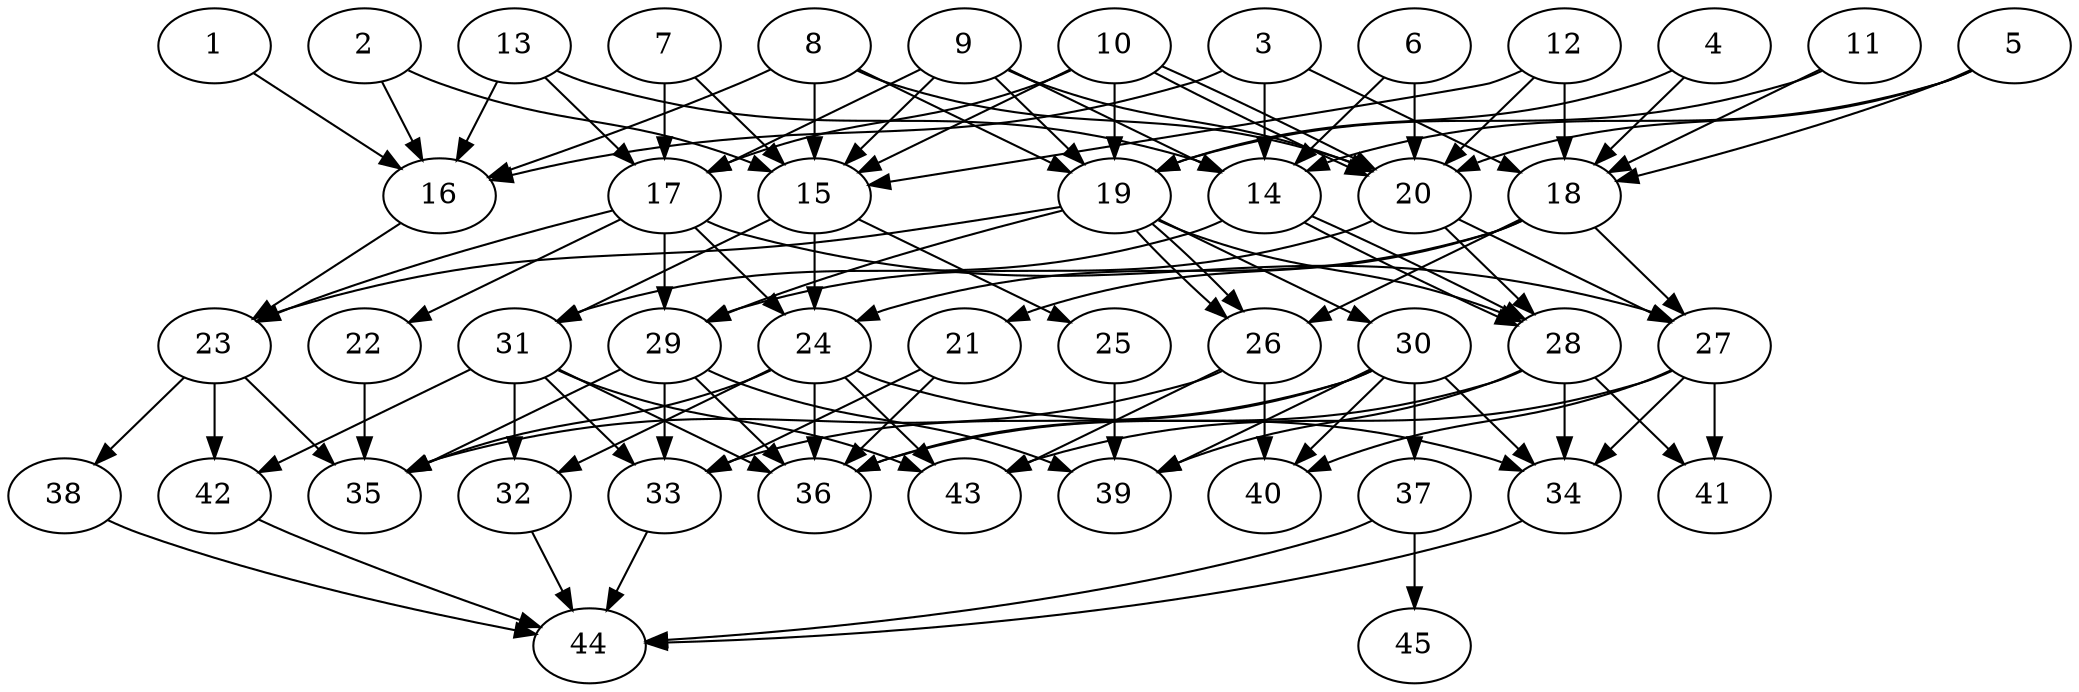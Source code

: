 // DAG automatically generated by daggen at Thu Oct  3 14:07:25 2019
// ./daggen --dot -n 45 --ccr 0.3 --fat 0.7 --regular 0.5 --density 0.5 --mindata 5242880 --maxdata 52428800 
digraph G {
  1 [size="44939947", alpha="0.20", expect_size="13481984"] 
  1 -> 16 [size ="13481984"]
  2 [size="22548480", alpha="0.15", expect_size="6764544"] 
  2 -> 15 [size ="6764544"]
  2 -> 16 [size ="6764544"]
  3 [size="127484587", alpha="0.08", expect_size="38245376"] 
  3 -> 14 [size ="38245376"]
  3 -> 16 [size ="38245376"]
  3 -> 18 [size ="38245376"]
  4 [size="68628480", alpha="0.19", expect_size="20588544"] 
  4 -> 18 [size ="20588544"]
  4 -> 19 [size ="20588544"]
  5 [size="55555413", alpha="0.13", expect_size="16666624"] 
  5 -> 14 [size ="16666624"]
  5 -> 18 [size ="16666624"]
  5 -> 20 [size ="16666624"]
  6 [size="59781120", alpha="0.14", expect_size="17934336"] 
  6 -> 14 [size ="17934336"]
  6 -> 20 [size ="17934336"]
  7 [size="141103787", alpha="0.02", expect_size="42331136"] 
  7 -> 15 [size ="42331136"]
  7 -> 17 [size ="42331136"]
  8 [size="121879893", alpha="0.10", expect_size="36563968"] 
  8 -> 15 [size ="36563968"]
  8 -> 16 [size ="36563968"]
  8 -> 19 [size ="36563968"]
  8 -> 20 [size ="36563968"]
  9 [size="142281387", alpha="0.19", expect_size="42684416"] 
  9 -> 14 [size ="42684416"]
  9 -> 15 [size ="42684416"]
  9 -> 17 [size ="42684416"]
  9 -> 19 [size ="42684416"]
  9 -> 20 [size ="42684416"]
  10 [size="147701760", alpha="0.07", expect_size="44310528"] 
  10 -> 15 [size ="44310528"]
  10 -> 17 [size ="44310528"]
  10 -> 19 [size ="44310528"]
  10 -> 20 [size ="44310528"]
  10 -> 20 [size ="44310528"]
  11 [size="48254293", alpha="0.01", expect_size="14476288"] 
  11 -> 18 [size ="14476288"]
  11 -> 19 [size ="14476288"]
  12 [size="46622720", alpha="0.10", expect_size="13986816"] 
  12 -> 15 [size ="13986816"]
  12 -> 18 [size ="13986816"]
  12 -> 20 [size ="13986816"]
  13 [size="165519360", alpha="0.03", expect_size="49655808"] 
  13 -> 14 [size ="49655808"]
  13 -> 16 [size ="49655808"]
  13 -> 17 [size ="49655808"]
  14 [size="68010667", alpha="0.07", expect_size="20403200"] 
  14 -> 28 [size ="20403200"]
  14 -> 28 [size ="20403200"]
  14 -> 31 [size ="20403200"]
  15 [size="58736640", alpha="0.05", expect_size="17620992"] 
  15 -> 24 [size ="17620992"]
  15 -> 25 [size ="17620992"]
  15 -> 31 [size ="17620992"]
  16 [size="158245547", alpha="0.00", expect_size="47473664"] 
  16 -> 23 [size ="47473664"]
  17 [size="114210133", alpha="0.13", expect_size="34263040"] 
  17 -> 22 [size ="34263040"]
  17 -> 23 [size ="34263040"]
  17 -> 24 [size ="34263040"]
  17 -> 27 [size ="34263040"]
  17 -> 29 [size ="34263040"]
  18 [size="132949333", alpha="0.14", expect_size="39884800"] 
  18 -> 21 [size ="39884800"]
  18 -> 24 [size ="39884800"]
  18 -> 26 [size ="39884800"]
  18 -> 27 [size ="39884800"]
  19 [size="55466667", alpha="0.07", expect_size="16640000"] 
  19 -> 23 [size ="16640000"]
  19 -> 26 [size ="16640000"]
  19 -> 26 [size ="16640000"]
  19 -> 28 [size ="16640000"]
  19 -> 29 [size ="16640000"]
  19 -> 30 [size ="16640000"]
  20 [size="51172693", alpha="0.05", expect_size="15351808"] 
  20 -> 27 [size ="15351808"]
  20 -> 28 [size ="15351808"]
  20 -> 29 [size ="15351808"]
  21 [size="106178560", alpha="0.07", expect_size="31853568"] 
  21 -> 33 [size ="31853568"]
  21 -> 36 [size ="31853568"]
  22 [size="116486827", alpha="0.10", expect_size="34946048"] 
  22 -> 35 [size ="34946048"]
  23 [size="34027520", alpha="0.07", expect_size="10208256"] 
  23 -> 35 [size ="10208256"]
  23 -> 38 [size ="10208256"]
  23 -> 42 [size ="10208256"]
  24 [size="57688747", alpha="0.10", expect_size="17306624"] 
  24 -> 32 [size ="17306624"]
  24 -> 34 [size ="17306624"]
  24 -> 35 [size ="17306624"]
  24 -> 36 [size ="17306624"]
  24 -> 43 [size ="17306624"]
  25 [size="109875200", alpha="0.18", expect_size="32962560"] 
  25 -> 39 [size ="32962560"]
  26 [size="145298773", alpha="0.11", expect_size="43589632"] 
  26 -> 35 [size ="43589632"]
  26 -> 40 [size ="43589632"]
  26 -> 43 [size ="43589632"]
  27 [size="147756373", alpha="0.00", expect_size="44326912"] 
  27 -> 34 [size ="44326912"]
  27 -> 40 [size ="44326912"]
  27 -> 41 [size ="44326912"]
  27 -> 43 [size ="44326912"]
  28 [size="92753920", alpha="0.03", expect_size="27826176"] 
  28 -> 34 [size ="27826176"]
  28 -> 36 [size ="27826176"]
  28 -> 39 [size ="27826176"]
  28 -> 41 [size ="27826176"]
  29 [size="45943467", alpha="0.01", expect_size="13783040"] 
  29 -> 33 [size ="13783040"]
  29 -> 35 [size ="13783040"]
  29 -> 36 [size ="13783040"]
  29 -> 39 [size ="13783040"]
  30 [size="99027627", alpha="0.16", expect_size="29708288"] 
  30 -> 33 [size ="29708288"]
  30 -> 34 [size ="29708288"]
  30 -> 36 [size ="29708288"]
  30 -> 37 [size ="29708288"]
  30 -> 39 [size ="29708288"]
  30 -> 40 [size ="29708288"]
  31 [size="140701013", alpha="0.15", expect_size="42210304"] 
  31 -> 32 [size ="42210304"]
  31 -> 33 [size ="42210304"]
  31 -> 36 [size ="42210304"]
  31 -> 42 [size ="42210304"]
  31 -> 43 [size ="42210304"]
  32 [size="41147733", alpha="0.17", expect_size="12344320"] 
  32 -> 44 [size ="12344320"]
  33 [size="120016213", alpha="0.18", expect_size="36004864"] 
  33 -> 44 [size ="36004864"]
  34 [size="172738560", alpha="0.06", expect_size="51821568"] 
  34 -> 44 [size ="51821568"]
  35 [size="93184000", alpha="0.19", expect_size="27955200"] 
  36 [size="76721493", alpha="0.10", expect_size="23016448"] 
  37 [size="165655893", alpha="0.13", expect_size="49696768"] 
  37 -> 44 [size ="49696768"]
  37 -> 45 [size ="49696768"]
  38 [size="169041920", alpha="0.11", expect_size="50712576"] 
  38 -> 44 [size ="50712576"]
  39 [size="34000213", alpha="0.14", expect_size="10200064"] 
  40 [size="42625707", alpha="0.00", expect_size="12787712"] 
  41 [size="167854080", alpha="0.19", expect_size="50356224"] 
  42 [size="125893973", alpha="0.09", expect_size="37768192"] 
  42 -> 44 [size ="37768192"]
  43 [size="103181653", alpha="0.02", expect_size="30954496"] 
  44 [size="90473813", alpha="0.00", expect_size="27142144"] 
  45 [size="138311680", alpha="0.10", expect_size="41493504"] 
}
